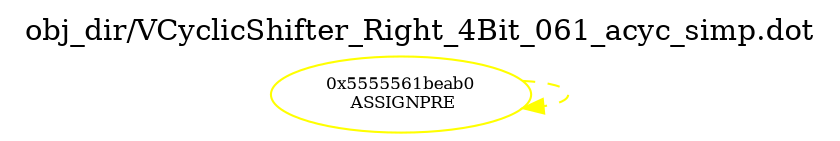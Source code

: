 digraph v3graph {
	graph	[label="obj_dir/VCyclicShifter_Right_4Bit_061_acyc_simp.dot",
		 labelloc=t, labeljust=l,
		 //size="7.5,10",
		 rankdir=TB];
	n0	[fontsize=8 label="0x5555561beab0\n ASSIGNPRE", color=yellow];
	n0 -> n0 [fontsize=8 label="" weight=3 color=yellow style=dashed];
}
